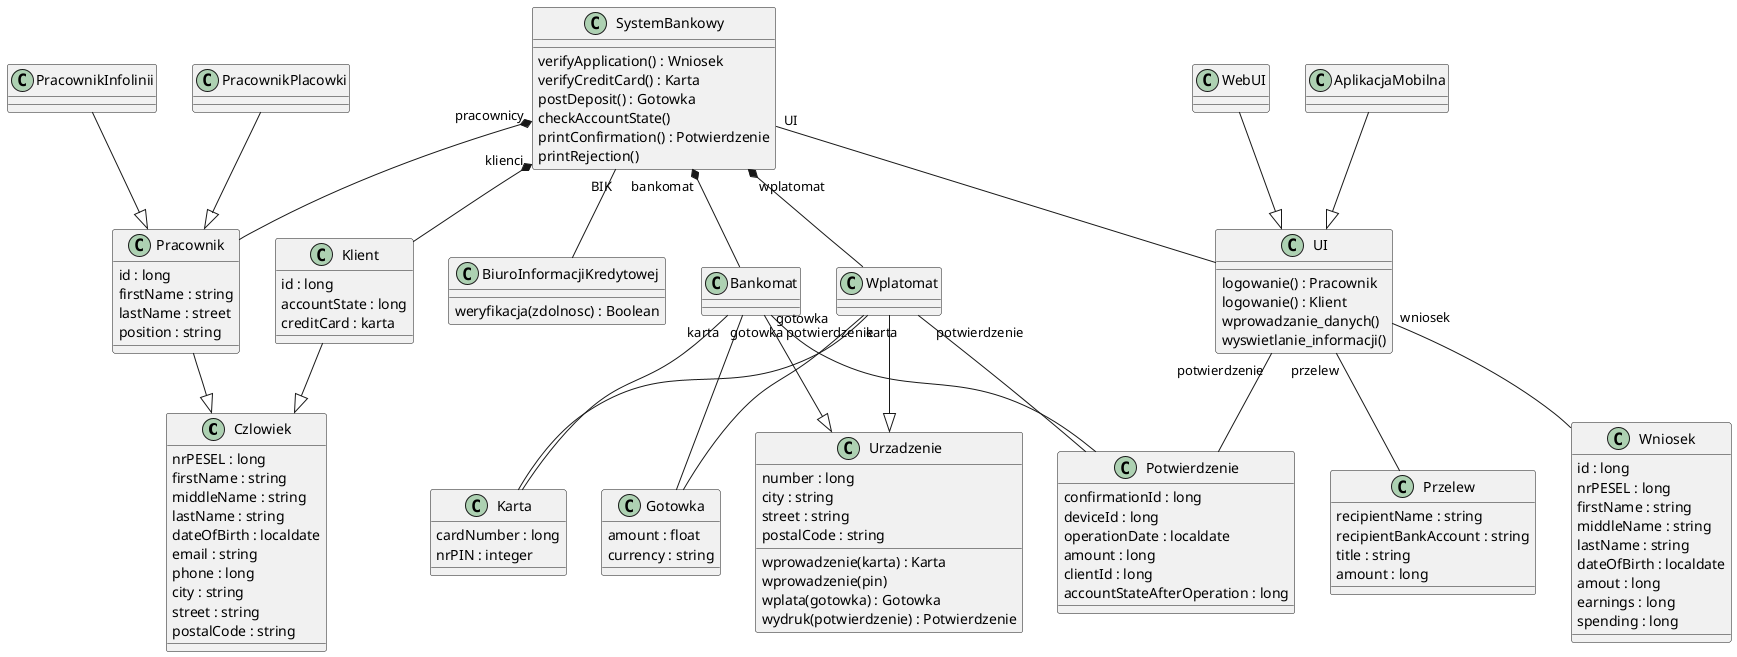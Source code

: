 'Diagram klas
@startuml

class Czlowiek{
    nrPESEL : long
    firstName : string
    middleName : string
    lastName : string
    dateOfBirth : localdate
    email : string
    phone : long
    city : string
    street : string
    postalCode : string
}

class Urzadzenie{
    number : long
    city : string
    street : string
    postalCode : string
    wprowadzenie(karta) : Karta
    wprowadzenie(pin)
    wplata(gotowka) : Gotowka
    wydruk(potwierdzenie) : Potwierdzenie
}

class Klient{
    id : long
    accountState : long
    creditCard : karta
}

class Pracownik{
    id : long
    firstName : string
    lastName : street
    position : string
}

class PracownikPlacowki{

}

class PracownikInfolinii{

}

class Bankomat{

}

class Wplatomat{

}

class BiuroInformacjiKredytowej{
    weryfikacja(zdolnosc) : Boolean
}

class Karta {
    cardNumber : long
    nrPIN : integer
}

class Potwierdzenie{
    confirmationId : long
    deviceId : long
    operationDate : localdate
    amount : long
    clientId : long
    accountStateAfterOperation : long
}

class Gotowka{
    amount : float
    currency : string
}

class Wniosek{
    id : long
    nrPESEL : long
    firstName : string
    middleName : string
    lastName : string
    dateOfBirth : localdate
    amout : long
    earnings : long
    spending : long
}

class Przelew{
    recipientName : string
    recipientBankAccount : string
    title : string
    amount : long
}

class UI{
    logowanie() : Pracownik
    logowanie() : Klient
    wprowadzanie_danych()
    wyswietlanie_informacji()
}


class AplikacjaMobilna{}
class WebUI{}

class SystemBankowy{
    verifyApplication() : Wniosek
    verifyCreditCard() : Karta
    postDeposit() : Gotowka
    checkAccountState()
    printConfirmation() : Potwierdzenie
    printRejection()
}

Pracownik --|> Czlowiek
Klient --|> Czlowiek
PracownikPlacowki --|> Pracownik
PracownikInfolinii --|> Pracownik
AplikacjaMobilna --|> UI
WebUI --|> UI
Wplatomat --|> Urzadzenie
Bankomat --|> Urzadzenie


Bankomat "gotowka" -- Gotowka
Wplatomat "gotowka" -- Gotowka
Bankomat "karta" -- Karta
Wplatomat "karta" -- Karta
Bankomat "potwierdzenie" -- Potwierdzenie
Wplatomat "potwierdzenie" -- Potwierdzenie
UI "potwierdzenie" -- Potwierdzenie
UI "wniosek" -- Wniosek
UI "przelew" -- Przelew
SystemBankowy "BIK" -- BiuroInformacjiKredytowej
SystemBankowy "UI" -- UI
SystemBankowy "bankomat" *-- Bankomat
SystemBankowy "wplatomat" *-- Wplatomat
SystemBankowy "pracownicy" *-- Pracownik
SystemBankowy "klienci" *-- Klient

@enduml